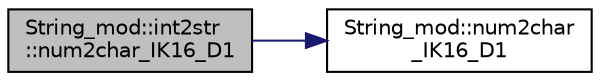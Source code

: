 digraph "String_mod::int2str::num2char_IK16_D1"
{
 // LATEX_PDF_SIZE
  edge [fontname="Helvetica",fontsize="10",labelfontname="Helvetica",labelfontsize="10"];
  node [fontname="Helvetica",fontsize="10",shape=record];
  rankdir="LR";
  Node1 [label="String_mod::int2str\l::num2char_IK16_D1",height=0.2,width=0.4,color="black", fillcolor="grey75", style="filled", fontcolor="black",tooltip="Convert the input value to string, with the requested format, if provided."];
  Node1 -> Node2 [color="midnightblue",fontsize="10",style="solid",fontname="Helvetica"];
  Node2 [label="String_mod::num2char\l_IK16_D1",height=0.2,width=0.4,color="black", fillcolor="white", style="filled",URL="$namespaceString__mod.html#ac5732b6f7f3eb6ecd86b581517a33cd5",tooltip="Convert the input value to string, with the requested format, if provided."];
}
